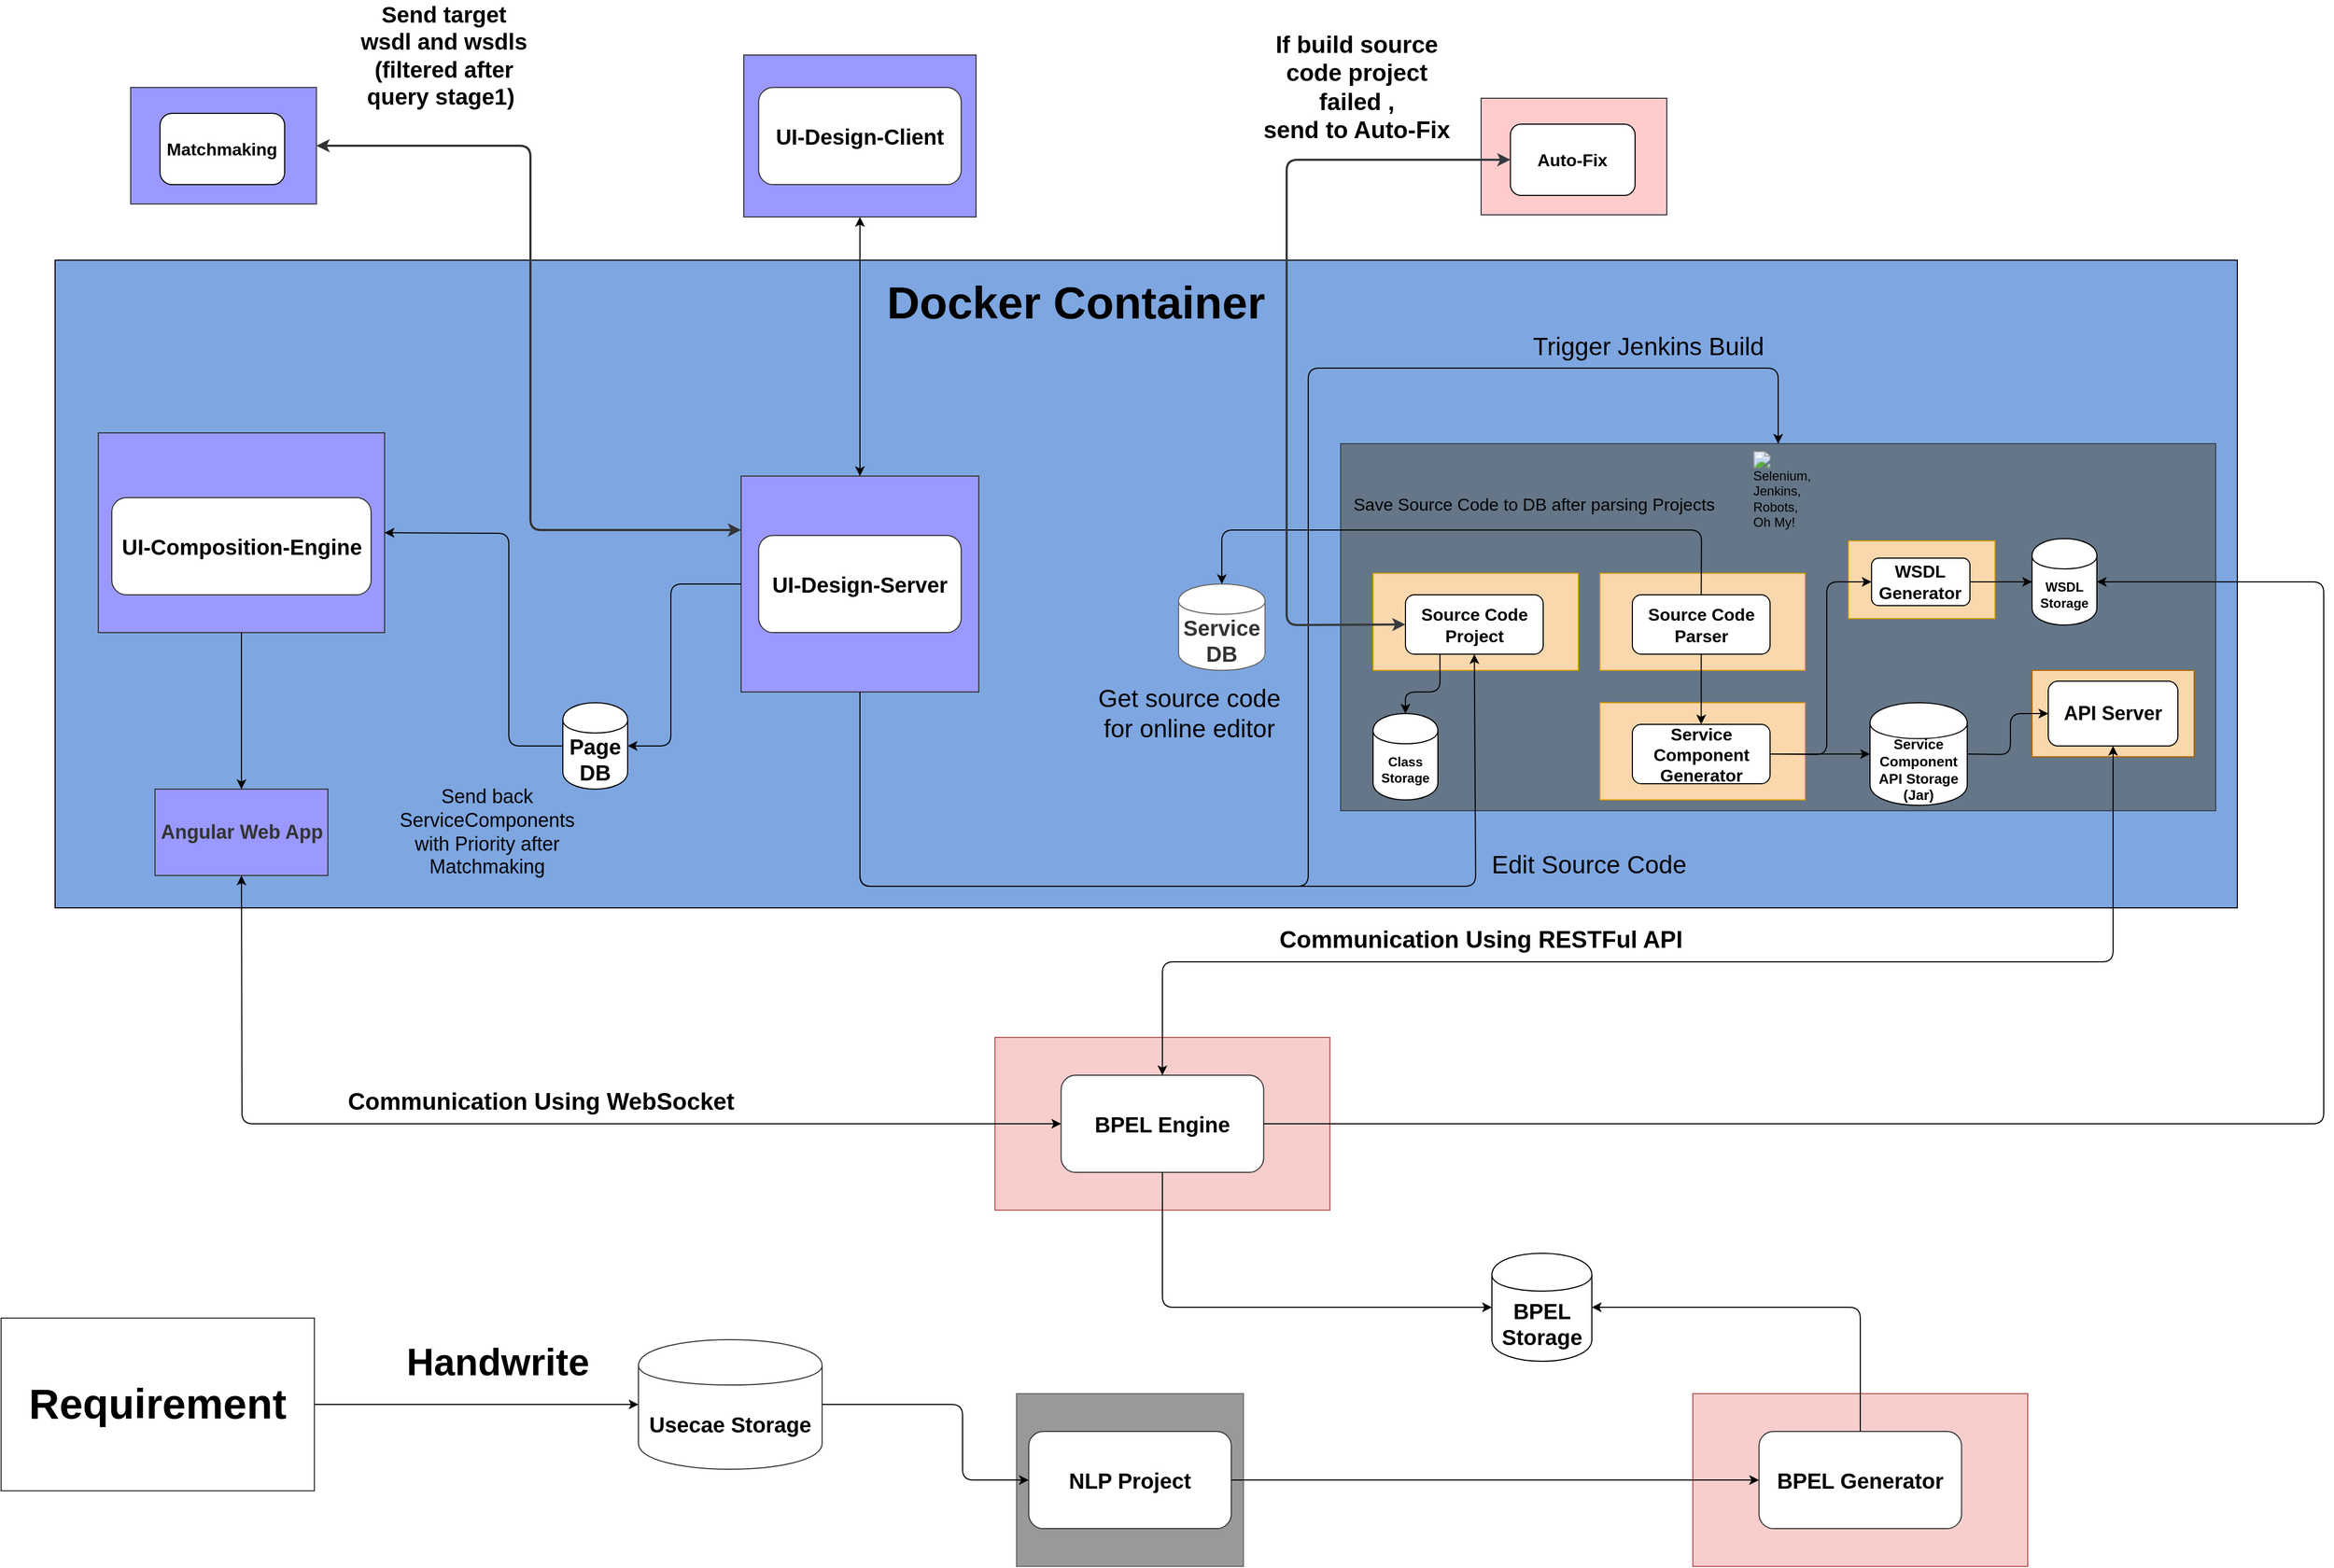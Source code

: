 <mxfile version="13.1.3">
    <diagram id="6hGFLwfOUW9BJ-s0fimq" name="Page-1">
        <mxGraphModel dx="3910" dy="1268" grid="1" gridSize="10" guides="1" tooltips="1" connect="1" arrows="1" fold="1" page="1" pageScale="1" pageWidth="827" pageHeight="1169" math="0" shadow="0">
            <root>
                <mxCell id="0"/>
                <mxCell id="1" parent="0"/>
                <mxCell id="2" value="" style="group;fillColor=none;strokeColor=#FFFFFF;gradientColor=none;" vertex="1" connectable="0" parent="1">
                    <mxGeometry x="-460" y="510" width="2050" height="430" as="geometry"/>
                </mxCell>
                <mxCell id="3" value="" style="rounded=0;whiteSpace=wrap;html=1;fontStyle=1;fillColor=#7EA6E0;" vertex="1" parent="2">
                    <mxGeometry x="30" y="-170" width="2020" height="600" as="geometry"/>
                </mxCell>
                <mxCell id="4" value="" style="rounded=0;whiteSpace=wrap;html=1;fillColor=#9999FF;strokeColor=#333333;" vertex="1" parent="2">
                    <mxGeometry x="70" y="-10" width="265" height="185" as="geometry"/>
                </mxCell>
                <mxCell id="11" value="&lt;b&gt;&lt;span style=&quot;font-size: 20px&quot;&gt;&lt;span style=&quot;font-size: 20px&quot;&gt;S&lt;/span&gt;&lt;font style=&quot;font-size: 20px&quot;&gt;ervice&lt;br&gt;&lt;/font&gt;&lt;/span&gt;&lt;font style=&quot;font-size: 20px&quot;&gt;DB&lt;/font&gt;&lt;/b&gt;" style="shape=cylinder;whiteSpace=wrap;html=1;boundedLbl=1;backgroundOutline=1;fillColor=#FFFFFF;strokeColor=#666666;fontColor=#333333;" vertex="1" parent="2">
                    <mxGeometry x="1070" y="130" width="80" height="80" as="geometry"/>
                </mxCell>
                <mxCell id="12" value="" style="rounded=0;whiteSpace=wrap;html=1;fillColor=#647687;strokeColor=#314354;fontColor=#ffffff;" vertex="1" parent="2">
                    <mxGeometry x="1220" width="810" height="340" as="geometry"/>
                </mxCell>
                <mxCell id="13" value="" style="group" vertex="1" connectable="0" parent="2">
                    <mxGeometry x="1250" y="120" width="210" height="100" as="geometry"/>
                </mxCell>
                <mxCell id="14" value="" style="rounded=0;whiteSpace=wrap;html=1;fillColor=#FAD7AC;strokeColor=#d79b00;" vertex="1" parent="13">
                    <mxGeometry width="190" height="90" as="geometry"/>
                </mxCell>
                <mxCell id="15" value="&lt;font size=&quot;1&quot;&gt;&lt;b style=&quot;font-size: 16px&quot;&gt;Source Code Project&lt;/b&gt;&lt;/font&gt;" style="rounded=1;whiteSpace=wrap;html=1;fillColor=#FFFFFF;" vertex="1" parent="13">
                    <mxGeometry x="30" y="20" width="127.5" height="55" as="geometry"/>
                </mxCell>
                <mxCell id="16" value="&lt;font style=&quot;font-size: 20px&quot;&gt;&lt;b&gt;Page&lt;br&gt;DB&lt;/b&gt;&lt;/font&gt;" style="shape=cylinder;whiteSpace=wrap;html=1;boundedLbl=1;backgroundOutline=1;" vertex="1" parent="2">
                    <mxGeometry x="500" y="240" width="60" height="80" as="geometry"/>
                </mxCell>
                <mxCell id="17" value="" style="endArrow=classic;html=1;exitX=0;exitY=0.5;exitDx=0;exitDy=0;entryX=1;entryY=0.5;entryDx=0;entryDy=0;" edge="1" parent="2" source="16" target="4">
                    <mxGeometry width="50" height="50" relative="1" as="geometry">
                        <mxPoint x="270" y="-20" as="sourcePoint"/>
                        <mxPoint x="300" y="183.89" as="targetPoint"/>
                        <Array as="points">
                            <mxPoint x="450" y="280"/>
                            <mxPoint x="450" y="83"/>
                        </Array>
                    </mxGeometry>
                </mxCell>
                <mxCell id="18" value="" style="group" vertex="1" connectable="0" parent="2">
                    <mxGeometry x="1460" y="120" width="210" height="100" as="geometry"/>
                </mxCell>
                <mxCell id="19" value="" style="group" vertex="1" connectable="0" parent="18">
                    <mxGeometry width="210" height="100" as="geometry"/>
                </mxCell>
                <mxCell id="20" value="" style="rounded=0;whiteSpace=wrap;html=1;fillColor=#FAD7AC;strokeColor=#D79B00;" vertex="1" parent="19">
                    <mxGeometry width="190" height="90" as="geometry"/>
                </mxCell>
                <mxCell id="21" value="&lt;font size=&quot;1&quot;&gt;&lt;b style=&quot;font-size: 16px&quot;&gt;Source Code&lt;br&gt;Parser&lt;br&gt;&lt;/b&gt;&lt;/font&gt;" style="rounded=1;whiteSpace=wrap;html=1;fillColor=#FFFFFF;" vertex="1" parent="19">
                    <mxGeometry x="30" y="20" width="127.5" height="55" as="geometry"/>
                </mxCell>
                <mxCell id="22" value="&lt;meta http-equiv=&quot;content-type&quot; content=&quot;text/html; charset=utf-8&quot;&gt;&lt;img class=&quot;tile--img__img  js-lazyload&quot; src=&quot;https://external-content.duckduckgo.com/iu/?u=https%3A%2F%2Ftse3.mm.bing.net%2Fth%3Fid%3DOIP.guV1-gVdwZIkkeowOYIABAHaKO%26pid%3DApi&amp;amp;f=1&quot; data-src=&quot;//external-content.duckduckgo.com/iu/?u=https%3A%2F%2Ftse3.mm.bing.net%2Fth%3Fid%3DOIP.guV1-gVdwZIkkeowOYIABAHaKO%26pid%3DApi&amp;amp;f=1&quot; alt=&quot;Selenium, Jenkins, Robots, Oh My!&quot;&gt;" style="text;whiteSpace=wrap;html=1;" vertex="1" parent="2">
                    <mxGeometry x="1600" width="50" height="80" as="geometry"/>
                </mxCell>
                <mxCell id="23" value="&lt;b&gt;Class&lt;br&gt;Storage&lt;/b&gt;" style="shape=cylinder;whiteSpace=wrap;html=1;boundedLbl=1;backgroundOutline=1;fillColor=#FFFFFF;" vertex="1" parent="2">
                    <mxGeometry x="1250" y="250" width="60" height="80" as="geometry"/>
                </mxCell>
                <mxCell id="24" value="" style="endArrow=classic;html=1;exitX=0.25;exitY=1;exitDx=0;exitDy=0;entryX=0.5;entryY=0;entryDx=0;entryDy=0;" edge="1" parent="2" source="15" target="23">
                    <mxGeometry width="50" height="50" relative="1" as="geometry">
                        <mxPoint x="1140" y="20" as="sourcePoint"/>
                        <mxPoint x="1190" y="-30" as="targetPoint"/>
                        <Array as="points">
                            <mxPoint x="1312" y="230"/>
                            <mxPoint x="1280" y="230"/>
                        </Array>
                    </mxGeometry>
                </mxCell>
                <mxCell id="25" value="" style="endArrow=classic;html=1;exitX=0.5;exitY=0;exitDx=0;exitDy=0;entryX=0.5;entryY=0;entryDx=0;entryDy=0;" edge="1" parent="2" source="21" target="11">
                    <mxGeometry width="50" height="50" relative="1" as="geometry">
                        <mxPoint x="1140" y="20" as="sourcePoint"/>
                        <mxPoint x="1190" y="-30" as="targetPoint"/>
                        <Array as="points">
                            <mxPoint x="1554" y="80"/>
                            <mxPoint x="1110" y="80"/>
                        </Array>
                    </mxGeometry>
                </mxCell>
                <mxCell id="26" value="" style="group" vertex="1" connectable="0" parent="2">
                    <mxGeometry x="1460" y="240" width="210" height="100" as="geometry"/>
                </mxCell>
                <mxCell id="27" value="" style="group" vertex="1" connectable="0" parent="26">
                    <mxGeometry width="210" height="100" as="geometry"/>
                </mxCell>
                <mxCell id="28" value="" style="group" vertex="1" connectable="0" parent="27">
                    <mxGeometry width="210" height="100" as="geometry"/>
                </mxCell>
                <mxCell id="29" value="" style="rounded=0;whiteSpace=wrap;html=1;fillColor=#FAD7AC;strokeColor=#D79B00;" vertex="1" parent="28">
                    <mxGeometry width="190" height="90" as="geometry"/>
                </mxCell>
                <mxCell id="30" value="&lt;span style=&quot;font-size: 16px&quot;&gt;&lt;b&gt;Service Component Generator&lt;/b&gt;&lt;/span&gt;" style="rounded=1;whiteSpace=wrap;html=1;fillColor=#FFFFFF;" vertex="1" parent="28">
                    <mxGeometry x="30" y="20" width="127.5" height="55" as="geometry"/>
                </mxCell>
                <mxCell id="31" value="" style="endArrow=classic;html=1;exitX=0.5;exitY=1;exitDx=0;exitDy=0;entryX=0.5;entryY=0;entryDx=0;entryDy=0;" edge="1" parent="2" source="21" target="30">
                    <mxGeometry width="50" height="50" relative="1" as="geometry">
                        <mxPoint x="1360" y="20" as="sourcePoint"/>
                        <mxPoint x="1410" y="-30" as="targetPoint"/>
                    </mxGeometry>
                </mxCell>
                <mxCell id="32" value="" style="group" vertex="1" connectable="0" parent="2">
                    <mxGeometry x="1690" y="90" width="150" height="80" as="geometry"/>
                </mxCell>
                <mxCell id="33" value="" style="group" vertex="1" connectable="0" parent="32">
                    <mxGeometry width="150" height="80" as="geometry"/>
                </mxCell>
                <mxCell id="34" value="" style="rounded=0;whiteSpace=wrap;html=1;fillColor=#FAD7AC;strokeColor=#D79B00;" vertex="1" parent="33">
                    <mxGeometry width="135.714" height="72" as="geometry"/>
                </mxCell>
                <mxCell id="35" value="&lt;font size=&quot;1&quot;&gt;&lt;b style=&quot;font-size: 16px&quot;&gt;WSDL&lt;br&gt;Generator&lt;br&gt;&lt;/b&gt;&lt;/font&gt;" style="rounded=1;whiteSpace=wrap;html=1;fillColor=#FFFFFF;" vertex="1" parent="33">
                    <mxGeometry x="21.429" y="16" width="91.071" height="44" as="geometry"/>
                </mxCell>
                <mxCell id="36" value="&lt;b style=&quot;font-size: 13px&quot;&gt;Service Component API Storage&lt;br&gt;(Jar)&lt;br&gt;&lt;/b&gt;" style="shape=cylinder;whiteSpace=wrap;html=1;boundedLbl=1;backgroundOutline=1;fillColor=#FFFFFF;" vertex="1" parent="2">
                    <mxGeometry x="1710" y="240" width="90" height="95" as="geometry"/>
                </mxCell>
                <mxCell id="37" value="&lt;b&gt;WSDL&lt;br&gt;Storage&lt;br&gt;&lt;/b&gt;" style="shape=cylinder;whiteSpace=wrap;html=1;boundedLbl=1;backgroundOutline=1;fillColor=#FFFFFF;" vertex="1" parent="2">
                    <mxGeometry x="1860" y="88" width="60" height="80" as="geometry"/>
                </mxCell>
                <mxCell id="38" value="" style="endArrow=classic;html=1;exitX=1;exitY=0.5;exitDx=0;exitDy=0;entryX=0;entryY=0.5;entryDx=0;entryDy=0;" edge="1" parent="2" source="30" target="35">
                    <mxGeometry width="50" height="50" relative="1" as="geometry">
                        <mxPoint x="1360" y="20" as="sourcePoint"/>
                        <mxPoint x="1410" y="-30" as="targetPoint"/>
                        <Array as="points">
                            <mxPoint x="1670" y="288"/>
                            <mxPoint x="1670" y="128"/>
                        </Array>
                    </mxGeometry>
                </mxCell>
                <mxCell id="39" value="" style="endArrow=classic;html=1;exitX=1;exitY=0.5;exitDx=0;exitDy=0;entryX=0;entryY=0.5;entryDx=0;entryDy=0;" edge="1" parent="2" source="30" target="36">
                    <mxGeometry width="50" height="50" relative="1" as="geometry">
                        <mxPoint x="1360" y="20" as="sourcePoint"/>
                        <mxPoint x="1410" y="-30" as="targetPoint"/>
                    </mxGeometry>
                </mxCell>
                <mxCell id="40" value="" style="endArrow=classic;html=1;exitX=1;exitY=0.5;exitDx=0;exitDy=0;entryX=0;entryY=0.5;entryDx=0;entryDy=0;" edge="1" parent="2" source="35" target="37">
                    <mxGeometry width="50" height="50" relative="1" as="geometry">
                        <mxPoint x="1360" y="20" as="sourcePoint"/>
                        <mxPoint x="1410" y="-30" as="targetPoint"/>
                    </mxGeometry>
                </mxCell>
                <mxCell id="41" value="" style="group;fillColor=#fa6800;strokeColor=#C73500;fontColor=#ffffff;" vertex="1" connectable="0" parent="2">
                    <mxGeometry x="1860" y="210" width="150" height="80" as="geometry"/>
                </mxCell>
                <mxCell id="42" value="" style="group" vertex="1" connectable="0" parent="41">
                    <mxGeometry width="150" height="80" as="geometry"/>
                </mxCell>
                <mxCell id="43" value="" style="rounded=0;whiteSpace=wrap;html=1;fillColor=#fad7ac;strokeColor=#b46504;" vertex="1" parent="42">
                    <mxGeometry width="150" height="80" as="geometry"/>
                </mxCell>
                <mxCell id="44" value="&lt;font style=&quot;font-size: 18px&quot;&gt;&lt;b&gt;API Server&lt;/b&gt;&lt;/font&gt;" style="rounded=1;whiteSpace=wrap;html=1;fillColor=#FFFFFF;" vertex="1" parent="42">
                    <mxGeometry x="15" y="10" width="120" height="60" as="geometry"/>
                </mxCell>
                <mxCell id="45" value="" style="endArrow=classic;html=1;exitX=1;exitY=0.5;exitDx=0;exitDy=0;entryX=0;entryY=0.5;entryDx=0;entryDy=0;" edge="1" parent="2" source="36" target="44">
                    <mxGeometry width="50" height="50" relative="1" as="geometry">
                        <mxPoint x="1360" y="20" as="sourcePoint"/>
                        <mxPoint x="1410" y="-30" as="targetPoint"/>
                        <Array as="points">
                            <mxPoint x="1840" y="288"/>
                            <mxPoint x="1840" y="250"/>
                        </Array>
                    </mxGeometry>
                </mxCell>
                <mxCell id="46" value="&lt;font style=&quot;font-size: 23px&quot;&gt;Trigger Jenkins Build&lt;/font&gt;" style="text;html=1;strokeColor=none;fillColor=none;align=center;verticalAlign=middle;whiteSpace=wrap;rounded=0;strokeWidth=4;" vertex="1" parent="2">
                    <mxGeometry x="1390" y="-100" width="230" height="20" as="geometry"/>
                </mxCell>
                <mxCell id="47" value="&lt;span style=&quot;font-size: 23px&quot;&gt;Edit Source Code&lt;/span&gt;" style="text;html=1;strokeColor=none;fillColor=none;align=center;verticalAlign=middle;whiteSpace=wrap;rounded=0;strokeWidth=4;" vertex="1" parent="2">
                    <mxGeometry x="1350" y="380" width="200" height="20" as="geometry"/>
                </mxCell>
                <mxCell id="48" value="&lt;span style=&quot;font-size: 23px&quot;&gt;Get source code for online editor&lt;/span&gt;" style="text;html=1;strokeColor=none;fillColor=none;align=center;verticalAlign=middle;whiteSpace=wrap;rounded=0;strokeWidth=4;" vertex="1" parent="2">
                    <mxGeometry x="980" y="240" width="200" height="20" as="geometry"/>
                </mxCell>
                <mxCell id="49" value="&lt;span style=&quot;color: rgb(0 , 0 , 0) ; font-family: &amp;#34;helvetica&amp;#34; ; font-style: normal ; font-weight: 400 ; letter-spacing: normal ; text-align: center ; text-indent: 0px ; text-transform: none ; word-spacing: 0px ; float: none ; display: inline&quot;&gt;&lt;font style=&quot;font-size: 16px&quot;&gt;Save Source Code to DB after parsing Projects&lt;/font&gt;&lt;/span&gt;" style="text;whiteSpace=wrap;html=1;" vertex="1" parent="2">
                    <mxGeometry x="1230" y="40" width="340" height="30" as="geometry"/>
                </mxCell>
                <mxCell id="50" value="&lt;font style=&quot;font-size: 18px&quot;&gt;Send back ServiceComponents with Priority after Matchmaking&lt;/font&gt;" style="text;html=1;strokeColor=none;fillColor=none;align=center;verticalAlign=middle;whiteSpace=wrap;rounded=0;" vertex="1" parent="2">
                    <mxGeometry x="350" y="350" width="160" height="20" as="geometry"/>
                </mxCell>
                <mxCell id="52" value="" style="rounded=0;whiteSpace=wrap;html=1;fillColor=#9999FF;strokeColor=#333333;" vertex="1" parent="2">
                    <mxGeometry x="665" y="30" width="220" height="200" as="geometry"/>
                </mxCell>
                <mxCell id="81" value="" style="endArrow=classic;html=1;exitX=0.5;exitY=1;exitDx=0;exitDy=0;entryX=0.5;entryY=0;entryDx=0;entryDy=0;" edge="1" parent="2" source="52" target="22">
                    <mxGeometry width="50" height="50" relative="1" as="geometry">
                        <mxPoint x="670.24" y="345.56" as="sourcePoint"/>
                        <mxPoint x="1240" y="-30" as="targetPoint"/>
                        <Array as="points">
                            <mxPoint x="775" y="410"/>
                            <mxPoint x="1110" y="410"/>
                            <mxPoint x="1190" y="410"/>
                            <mxPoint x="1190" y="-70"/>
                            <mxPoint x="1625" y="-70"/>
                        </Array>
                    </mxGeometry>
                </mxCell>
                <mxCell id="79" value="" style="endArrow=classic;html=1;entryX=0.5;entryY=1;entryDx=0;entryDy=0;exitX=0.5;exitY=1;exitDx=0;exitDy=0;" edge="1" parent="2" source="52" target="15">
                    <mxGeometry width="50" height="50" relative="1" as="geometry">
                        <mxPoint x="670.24" y="345.56" as="sourcePoint"/>
                        <mxPoint x="820" y="220" as="targetPoint"/>
                        <Array as="points">
                            <mxPoint x="775" y="410"/>
                            <mxPoint x="1010" y="410"/>
                            <mxPoint x="1345" y="410"/>
                        </Array>
                    </mxGeometry>
                </mxCell>
                <mxCell id="74" value="" style="endArrow=classic;html=1;exitX=0;exitY=0.5;exitDx=0;exitDy=0;entryX=1;entryY=0.5;entryDx=0;entryDy=0;" edge="1" parent="2" source="52" target="16">
                    <mxGeometry width="50" height="50" relative="1" as="geometry">
                        <mxPoint x="550.47" y="183.89" as="sourcePoint"/>
                        <mxPoint x="830" y="-30" as="targetPoint"/>
                        <Array as="points">
                            <mxPoint x="600" y="130"/>
                            <mxPoint x="600" y="280"/>
                        </Array>
                    </mxGeometry>
                </mxCell>
                <mxCell id="78" value="&lt;font style=&quot;font-size: 42px&quot;&gt;&lt;b&gt;Docker Container&lt;/b&gt;&lt;/font&gt;" style="text;html=1;strokeColor=none;fillColor=none;align=center;verticalAlign=middle;whiteSpace=wrap;rounded=0;" vertex="1" parent="2">
                    <mxGeometry x="790" y="-140" width="370" height="20" as="geometry"/>
                </mxCell>
                <mxCell id="75" value="&lt;font style=&quot;font-size: 18px&quot; color=&quot;#333333&quot;&gt;&lt;b&gt;Angular Web App&lt;/b&gt;&lt;/font&gt;" style="rounded=0;whiteSpace=wrap;html=1;fillColor=#9999FF;strokeColor=#333333;fontColor=#ffffff;" vertex="1" parent="2">
                    <mxGeometry x="122.5" y="320" width="160" height="80" as="geometry"/>
                </mxCell>
                <mxCell id="121" value="" style="endArrow=classic;html=1;exitX=0.5;exitY=1;exitDx=0;exitDy=0;entryX=0.5;entryY=0;entryDx=0;entryDy=0;" edge="1" parent="2" source="4" target="75">
                    <mxGeometry width="50" height="50" relative="1" as="geometry">
                        <mxPoint x="590" y="-30" as="sourcePoint"/>
                        <mxPoint x="640" y="-80" as="targetPoint"/>
                    </mxGeometry>
                </mxCell>
                <mxCell id="138" value="&lt;font style=&quot;font-size: 20px&quot;&gt;&lt;b&gt;UI-Design-Server&lt;/b&gt;&lt;/font&gt;" style="rounded=1;whiteSpace=wrap;html=1;strokeColor=#333333;fillColor=#ffffff;gradientColor=none;" vertex="1" parent="2">
                    <mxGeometry x="681.25" y="85" width="187.5" height="90" as="geometry"/>
                </mxCell>
                <mxCell id="140" value="&lt;font style=&quot;font-size: 20px&quot;&gt;&lt;b&gt;UI-Composition-Engine&lt;/b&gt;&lt;/font&gt;" style="rounded=1;whiteSpace=wrap;html=1;strokeColor=#333333;fillColor=#ffffff;gradientColor=none;" vertex="1" parent="2">
                    <mxGeometry x="82.5" y="50" width="240" height="90" as="geometry"/>
                </mxCell>
                <mxCell id="82" value="" style="group" vertex="1" connectable="0" parent="1">
                    <mxGeometry x="890" y="190" width="190" height="120" as="geometry"/>
                </mxCell>
                <mxCell id="83" value="" style="group" vertex="1" connectable="0" parent="82">
                    <mxGeometry width="190" height="120" as="geometry"/>
                </mxCell>
                <mxCell id="84" value="" style="rounded=0;whiteSpace=wrap;html=1;fillColor=#ffcccc;strokeColor=#36393d;" vertex="1" parent="83">
                    <mxGeometry width="171.905" height="108" as="geometry"/>
                </mxCell>
                <mxCell id="85" value="&lt;font size=&quot;1&quot;&gt;&lt;b style=&quot;font-size: 16px&quot;&gt;Auto-Fix&lt;br&gt;&lt;/b&gt;&lt;/font&gt;" style="rounded=1;whiteSpace=wrap;html=1;fillColor=#FFFFFF;" vertex="1" parent="83">
                    <mxGeometry x="27.143" y="24" width="115.357" height="66" as="geometry"/>
                </mxCell>
                <mxCell id="86" value="" style="group" vertex="1" connectable="0" parent="1">
                    <mxGeometry x="-360" y="180" width="190" height="120" as="geometry"/>
                </mxCell>
                <mxCell id="87" value="" style="group" vertex="1" connectable="0" parent="86">
                    <mxGeometry width="190" height="120" as="geometry"/>
                </mxCell>
                <mxCell id="88" value="" style="rounded=0;whiteSpace=wrap;html=1;fillColor=#9999FF;strokeColor=#36393d;" vertex="1" parent="87">
                    <mxGeometry width="171.905" height="108" as="geometry"/>
                </mxCell>
                <mxCell id="89" value="&lt;font size=&quot;1&quot;&gt;&lt;b style=&quot;font-size: 16px&quot;&gt;Matchmaking&lt;br&gt;&lt;/b&gt;&lt;/font&gt;" style="rounded=1;whiteSpace=wrap;html=1;fillColor=#FFFFFF;arcSize=17;" vertex="1" parent="87">
                    <mxGeometry x="27.143" y="24" width="115.357" height="66" as="geometry"/>
                </mxCell>
                <mxCell id="90" value="" style="endArrow=classic;startArrow=classic;html=1;entryX=0;entryY=0.5;entryDx=0;entryDy=0;exitX=0;exitY=0.5;exitDx=0;exitDy=0;fillColor=#ffcccc;strokeColor=#36393d;strokeWidth=2;" edge="1" parent="1" source="15" target="85">
                    <mxGeometry width="50" height="50" relative="1" as="geometry">
                        <mxPoint x="320" y="520" as="sourcePoint"/>
                        <mxPoint x="370" y="470" as="targetPoint"/>
                        <Array as="points">
                            <mxPoint x="710" y="678"/>
                            <mxPoint x="710" y="247"/>
                        </Array>
                    </mxGeometry>
                </mxCell>
                <mxCell id="91" value="&lt;font style=&quot;font-size: 22px&quot;&gt;&lt;b&gt;If build source code project failed ,&lt;br&gt;send to Auto-Fix&lt;/b&gt;&lt;/font&gt;" style="text;html=1;strokeColor=none;fillColor=none;align=center;verticalAlign=middle;whiteSpace=wrap;rounded=0;" vertex="1" parent="1">
                    <mxGeometry x="680" y="100" width="190" height="160" as="geometry"/>
                </mxCell>
                <mxCell id="92" value="&lt;font style=&quot;font-size: 21px&quot;&gt;&lt;b&gt;Send target wsdl and wsdls (filtered after query stage1)&amp;nbsp;&lt;/b&gt;&lt;/font&gt;" style="text;html=1;strokeColor=none;fillColor=none;align=center;verticalAlign=middle;whiteSpace=wrap;rounded=0;" vertex="1" parent="1">
                    <mxGeometry x="-150" y="140" width="160" height="20" as="geometry"/>
                </mxCell>
                <mxCell id="93" value="" style="endArrow=classic;startArrow=classic;html=1;strokeColor=#333333;strokeWidth=2;exitX=1;exitY=0.5;exitDx=0;exitDy=0;entryX=0;entryY=0.25;entryDx=0;entryDy=0;" edge="1" parent="1" source="88" target="52">
                    <mxGeometry width="50" height="50" relative="1" as="geometry">
                        <mxPoint x="270" y="510" as="sourcePoint"/>
                        <mxPoint x="129.02" y="820.56" as="targetPoint"/>
                        <Array as="points">
                            <mxPoint x="10" y="234"/>
                            <mxPoint x="10" y="590"/>
                        </Array>
                    </mxGeometry>
                </mxCell>
                <mxCell id="120" value="" style="rounded=0;whiteSpace=wrap;html=1;fillColor=#9999FF;strokeColor=#333333;" vertex="1" parent="1">
                    <mxGeometry x="207.5" y="150" width="215" height="150" as="geometry"/>
                </mxCell>
                <mxCell id="122" value="" style="endArrow=classic;startArrow=classic;html=1;entryX=0.5;entryY=1;entryDx=0;entryDy=0;exitX=0.5;exitY=0;exitDx=0;exitDy=0;" edge="1" parent="1" source="52" target="120">
                    <mxGeometry width="50" height="50" relative="1" as="geometry">
                        <mxPoint x="550" y="620" as="sourcePoint"/>
                        <mxPoint x="600" y="570" as="targetPoint"/>
                    </mxGeometry>
                </mxCell>
                <mxCell id="130" value="" style="group;fillColor=#f8cecc;strokeColor=#b85450;" vertex="1" connectable="0" parent="1">
                    <mxGeometry x="440" y="1060" width="310" height="160" as="geometry"/>
                </mxCell>
                <mxCell id="127" value="" style="rounded=0;whiteSpace=wrap;html=1;strokeColor=#b85450;fillColor=#f8cecc;" vertex="1" parent="130">
                    <mxGeometry width="310" height="160" as="geometry"/>
                </mxCell>
                <mxCell id="128" value="&lt;font style=&quot;font-size: 20px&quot;&gt;&lt;b&gt;BPEL Engine&lt;/b&gt;&lt;/font&gt;" style="rounded=1;whiteSpace=wrap;html=1;strokeColor=#333333;fillColor=#ffffff;gradientColor=none;" vertex="1" parent="130">
                    <mxGeometry x="61.25" y="35" width="187.5" height="90" as="geometry"/>
                </mxCell>
                <mxCell id="131" value="" style="endArrow=classic;startArrow=classic;html=1;entryX=0.5;entryY=1;entryDx=0;entryDy=0;exitX=0;exitY=0.5;exitDx=0;exitDy=0;" edge="1" parent="1" source="128" target="75">
                    <mxGeometry width="50" height="50" relative="1" as="geometry">
                        <mxPoint x="450" y="1080" as="sourcePoint"/>
                        <mxPoint x="500" y="1030" as="targetPoint"/>
                        <Array as="points">
                            <mxPoint x="-257" y="1140"/>
                        </Array>
                    </mxGeometry>
                </mxCell>
                <mxCell id="132" value="" style="endArrow=classic;startArrow=none;html=1;entryX=1;entryY=0.5;entryDx=0;entryDy=0;exitX=1;exitY=0.5;exitDx=0;exitDy=0;startFill=0;" edge="1" parent="1" source="128" target="37">
                    <mxGeometry width="50" height="50" relative="1" as="geometry">
                        <mxPoint x="990" y="1080" as="sourcePoint"/>
                        <mxPoint x="1040" y="1030" as="targetPoint"/>
                        <Array as="points">
                            <mxPoint x="1670" y="1140"/>
                            <mxPoint x="1670" y="638"/>
                        </Array>
                    </mxGeometry>
                </mxCell>
                <mxCell id="139" value="&lt;font style=&quot;font-size: 20px&quot;&gt;&lt;b&gt;UI-Design-Client&lt;/b&gt;&lt;/font&gt;" style="rounded=1;whiteSpace=wrap;html=1;strokeColor=#333333;fillColor=#ffffff;gradientColor=none;" vertex="1" parent="1">
                    <mxGeometry x="221.25" y="180" width="187.5" height="90" as="geometry"/>
                </mxCell>
                <mxCell id="143" value="&lt;font style=&quot;font-size: 22px&quot;&gt;&lt;b&gt;Communication Using WebSocket&lt;/b&gt;&lt;/font&gt;" style="text;html=1;strokeColor=none;fillColor=none;align=center;verticalAlign=middle;whiteSpace=wrap;rounded=0;" vertex="1" parent="1">
                    <mxGeometry x="-180" y="1110" width="400" height="20" as="geometry"/>
                </mxCell>
                <mxCell id="144" value="" style="endArrow=classic;startArrow=classic;html=1;exitX=0.5;exitY=0;exitDx=0;exitDy=0;entryX=0.5;entryY=1;entryDx=0;entryDy=0;" edge="1" parent="1" source="128" target="44">
                    <mxGeometry width="50" height="50" relative="1" as="geometry">
                        <mxPoint x="1100" y="800" as="sourcePoint"/>
                        <mxPoint x="1150" y="750" as="targetPoint"/>
                        <Array as="points">
                            <mxPoint x="595" y="990"/>
                            <mxPoint x="1475" y="990"/>
                        </Array>
                    </mxGeometry>
                </mxCell>
                <mxCell id="145" value="&lt;font style=&quot;font-size: 22px&quot;&gt;&lt;b&gt;Communication Using RESTFul API&lt;/b&gt;&lt;/font&gt;" style="text;html=1;strokeColor=none;fillColor=none;align=center;verticalAlign=middle;whiteSpace=wrap;rounded=0;" vertex="1" parent="1">
                    <mxGeometry x="690" y="960" width="400" height="20" as="geometry"/>
                </mxCell>
                <mxCell id="150" value="&lt;b&gt;&lt;font style=&quot;font-size: 20px&quot;&gt;BPEL Storage&lt;/font&gt;&lt;br&gt;&lt;/b&gt;" style="shape=cylinder;whiteSpace=wrap;html=1;boundedLbl=1;backgroundOutline=1;fillColor=#FFFFFF;" vertex="1" parent="1">
                    <mxGeometry x="900" y="1260" width="92.5" height="100" as="geometry"/>
                </mxCell>
                <mxCell id="152" value="" style="endArrow=classic;html=1;exitX=0.5;exitY=1;exitDx=0;exitDy=0;entryX=0;entryY=0.5;entryDx=0;entryDy=0;" edge="1" parent="1" source="128" target="150">
                    <mxGeometry width="50" height="50" relative="1" as="geometry">
                        <mxPoint x="1010" y="1190" as="sourcePoint"/>
                        <mxPoint x="1060" y="1140" as="targetPoint"/>
                        <Array as="points">
                            <mxPoint x="595" y="1310"/>
                        </Array>
                    </mxGeometry>
                </mxCell>
                <mxCell id="155" value="&lt;font size=&quot;1&quot;&gt;&lt;b style=&quot;font-size: 39px&quot;&gt;Requirement&lt;/b&gt;&lt;/font&gt;" style="rounded=0;whiteSpace=wrap;html=1;strokeColor=#333333;fillColor=#FFFFFF;gradientColor=none;" vertex="1" parent="1">
                    <mxGeometry x="-480" y="1320" width="290" height="160" as="geometry"/>
                </mxCell>
                <mxCell id="156" value="&lt;font style=&quot;font-size: 20px&quot;&gt;&lt;b&gt;Usecae Storage&lt;/b&gt;&lt;/font&gt;" style="shape=cylinder;whiteSpace=wrap;html=1;boundedLbl=1;backgroundOutline=1;strokeColor=#333333;fillColor=#FFFFFF;gradientColor=none;" vertex="1" parent="1">
                    <mxGeometry x="110" y="1340" width="170" height="120" as="geometry"/>
                </mxCell>
                <mxCell id="157" value="" style="endArrow=classic;html=1;exitX=1;exitY=0.5;exitDx=0;exitDy=0;entryX=0;entryY=0.5;entryDx=0;entryDy=0;" edge="1" parent="1" source="155" target="156">
                    <mxGeometry width="50" height="50" relative="1" as="geometry">
                        <mxPoint x="660" y="1200" as="sourcePoint"/>
                        <mxPoint x="710" y="1150" as="targetPoint"/>
                    </mxGeometry>
                </mxCell>
                <mxCell id="158" value="&lt;font size=&quot;1&quot;&gt;&lt;b style=&quot;font-size: 35px&quot;&gt;Handwrite&lt;/b&gt;&lt;/font&gt;" style="text;html=1;strokeColor=none;fillColor=none;align=center;verticalAlign=middle;whiteSpace=wrap;rounded=0;" vertex="1" parent="1">
                    <mxGeometry x="-90" y="1340" width="140" height="40" as="geometry"/>
                </mxCell>
                <mxCell id="163" value="" style="group" vertex="1" connectable="0" parent="1">
                    <mxGeometry x="460" y="1390" width="210" height="160" as="geometry"/>
                </mxCell>
                <mxCell id="162" value="" style="group" vertex="1" connectable="0" parent="163">
                    <mxGeometry width="210" height="160" as="geometry"/>
                </mxCell>
                <mxCell id="159" value="" style="rounded=0;whiteSpace=wrap;html=1;fillColor=#999999;strokeColor=#666666;fontColor=#333333;" vertex="1" parent="162">
                    <mxGeometry width="210" height="160" as="geometry"/>
                </mxCell>
                <mxCell id="160" value="&lt;span style=&quot;font-size: 20px&quot;&gt;&lt;b&gt;NLP Project&lt;/b&gt;&lt;/span&gt;" style="rounded=1;whiteSpace=wrap;html=1;strokeColor=#333333;fillColor=#ffffff;gradientColor=none;" vertex="1" parent="162">
                    <mxGeometry x="11.25" y="35" width="187.5" height="90" as="geometry"/>
                </mxCell>
                <mxCell id="164" value="" style="endArrow=classic;html=1;exitX=1;exitY=0.5;exitDx=0;exitDy=0;entryX=0;entryY=0.5;entryDx=0;entryDy=0;" edge="1" parent="1" source="156" target="160">
                    <mxGeometry width="50" height="50" relative="1" as="geometry">
                        <mxPoint x="660" y="1200" as="sourcePoint"/>
                        <mxPoint x="710" y="1150" as="targetPoint"/>
                        <Array as="points">
                            <mxPoint x="410" y="1400"/>
                            <mxPoint x="410" y="1470"/>
                        </Array>
                    </mxGeometry>
                </mxCell>
                <mxCell id="165" value="" style="group;fillColor=#f8cecc;strokeColor=#b85450;" vertex="1" connectable="0" parent="1">
                    <mxGeometry x="1086" y="1390" width="310" height="160" as="geometry"/>
                </mxCell>
                <mxCell id="166" value="" style="rounded=0;whiteSpace=wrap;html=1;strokeColor=#b85450;fillColor=#f8cecc;" vertex="1" parent="165">
                    <mxGeometry width="310" height="160" as="geometry"/>
                </mxCell>
                <mxCell id="167" value="&lt;font style=&quot;font-size: 20px&quot;&gt;&lt;b&gt;BPEL Generator&lt;/b&gt;&lt;/font&gt;" style="rounded=1;whiteSpace=wrap;html=1;strokeColor=#333333;fillColor=#ffffff;gradientColor=none;" vertex="1" parent="165">
                    <mxGeometry x="61.25" y="35" width="187.5" height="90" as="geometry"/>
                </mxCell>
                <mxCell id="168" value="" style="endArrow=classic;html=1;exitX=1;exitY=0.5;exitDx=0;exitDy=0;entryX=0;entryY=0.5;entryDx=0;entryDy=0;" edge="1" parent="1" source="160" target="167">
                    <mxGeometry width="50" height="50" relative="1" as="geometry">
                        <mxPoint x="630" y="990" as="sourcePoint"/>
                        <mxPoint x="680" y="940" as="targetPoint"/>
                    </mxGeometry>
                </mxCell>
                <mxCell id="169" value="" style="endArrow=classic;html=1;exitX=0.5;exitY=0;exitDx=0;exitDy=0;entryX=1;entryY=0.5;entryDx=0;entryDy=0;" edge="1" parent="1" source="167" target="150">
                    <mxGeometry width="50" height="50" relative="1" as="geometry">
                        <mxPoint x="630" y="990" as="sourcePoint"/>
                        <mxPoint x="680" y="940" as="targetPoint"/>
                        <Array as="points">
                            <mxPoint x="1241" y="1310"/>
                        </Array>
                    </mxGeometry>
                </mxCell>
            </root>
        </mxGraphModel>
    </diagram>
</mxfile>
